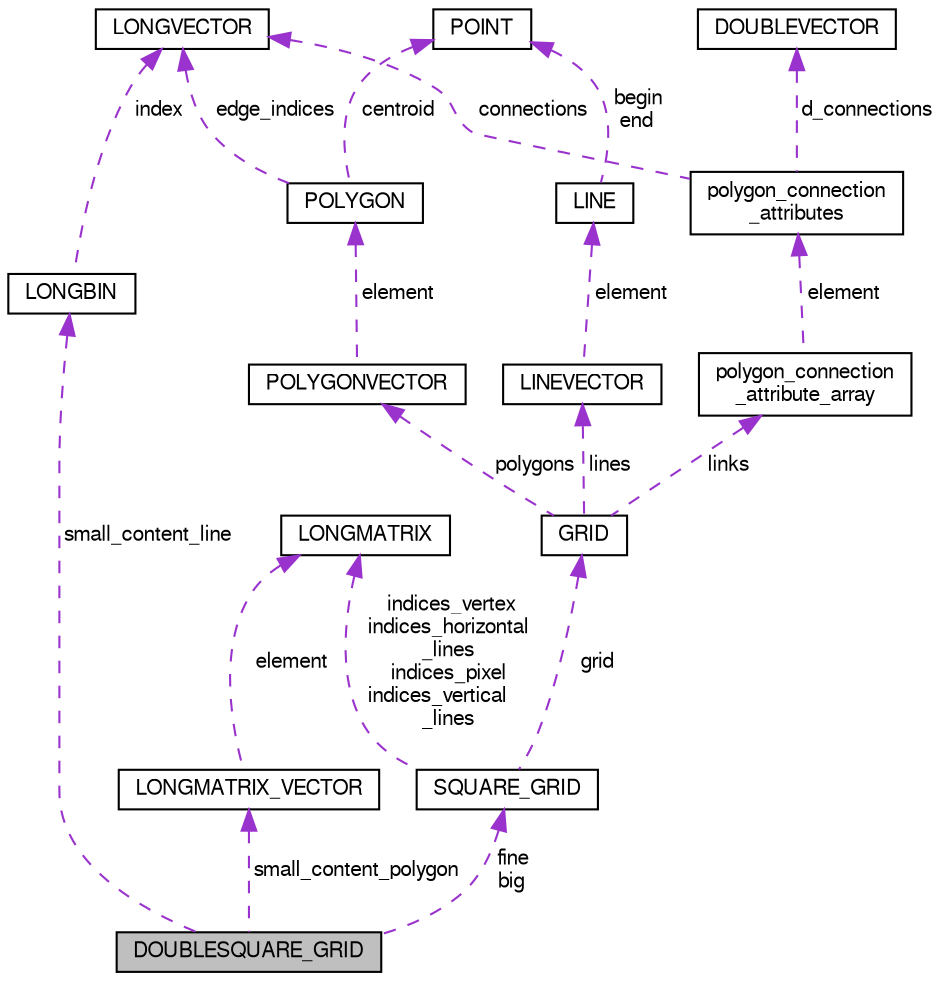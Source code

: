 digraph "DOUBLESQUARE_GRID"
{
  bgcolor="transparent";
  edge [fontname="FreeSans",fontsize="10",labelfontname="FreeSans",labelfontsize="10"];
  node [fontname="FreeSans",fontsize="10",shape=record];
  Node1 [label="DOUBLESQUARE_GRID",height=0.2,width=0.4,color="black", fillcolor="grey75", style="filled" fontcolor="black"];
  Node2 -> Node1 [dir="back",color="darkorchid3",fontsize="10",style="dashed",label=" small_content_line" ,fontname="FreeSans"];
  Node2 [label="LONGBIN",height=0.2,width=0.4,color="black",URL="$struct_l_o_n_g_b_i_n.html"];
  Node3 -> Node2 [dir="back",color="darkorchid3",fontsize="10",style="dashed",label=" index" ,fontname="FreeSans"];
  Node3 [label="LONGVECTOR",height=0.2,width=0.4,color="black",URL="$struct_l_o_n_g_v_e_c_t_o_r.html"];
  Node4 -> Node1 [dir="back",color="darkorchid3",fontsize="10",style="dashed",label=" small_content_polygon" ,fontname="FreeSans"];
  Node4 [label="LONGMATRIX_VECTOR",height=0.2,width=0.4,color="black",URL="$struct_l_o_n_g_m_a_t_r_i_x___v_e_c_t_o_r.html"];
  Node5 -> Node4 [dir="back",color="darkorchid3",fontsize="10",style="dashed",label=" element" ,fontname="FreeSans"];
  Node5 [label="LONGMATRIX",height=0.2,width=0.4,color="black",URL="$struct_l_o_n_g_m_a_t_r_i_x.html"];
  Node6 -> Node1 [dir="back",color="darkorchid3",fontsize="10",style="dashed",label=" fine\nbig" ,fontname="FreeSans"];
  Node6 [label="SQUARE_GRID",height=0.2,width=0.4,color="black",URL="$struct_s_q_u_a_r_e___g_r_i_d.html"];
  Node5 -> Node6 [dir="back",color="darkorchid3",fontsize="10",style="dashed",label=" indices_vertex\nindices_horizontal\l_lines\nindices_pixel\nindices_vertical\l_lines" ,fontname="FreeSans"];
  Node7 -> Node6 [dir="back",color="darkorchid3",fontsize="10",style="dashed",label=" grid" ,fontname="FreeSans"];
  Node7 [label="GRID",height=0.2,width=0.4,color="black",URL="$struct_g_r_i_d.html"];
  Node8 -> Node7 [dir="back",color="darkorchid3",fontsize="10",style="dashed",label=" links" ,fontname="FreeSans"];
  Node8 [label="polygon_connection\l_attribute_array",height=0.2,width=0.4,color="black",URL="$structpolygon__connection__attribute__array.html"];
  Node9 -> Node8 [dir="back",color="darkorchid3",fontsize="10",style="dashed",label=" element" ,fontname="FreeSans"];
  Node9 [label="polygon_connection\l_attributes",height=0.2,width=0.4,color="black",URL="$structpolygon__connection__attributes.html"];
  Node10 -> Node9 [dir="back",color="darkorchid3",fontsize="10",style="dashed",label=" d_connections" ,fontname="FreeSans"];
  Node10 [label="DOUBLEVECTOR",height=0.2,width=0.4,color="black",URL="$struct_d_o_u_b_l_e_v_e_c_t_o_r.html"];
  Node3 -> Node9 [dir="back",color="darkorchid3",fontsize="10",style="dashed",label=" connections" ,fontname="FreeSans"];
  Node11 -> Node7 [dir="back",color="darkorchid3",fontsize="10",style="dashed",label=" lines" ,fontname="FreeSans"];
  Node11 [label="LINEVECTOR",height=0.2,width=0.4,color="black",URL="$struct_l_i_n_e_v_e_c_t_o_r.html"];
  Node12 -> Node11 [dir="back",color="darkorchid3",fontsize="10",style="dashed",label=" element" ,fontname="FreeSans"];
  Node12 [label="LINE",height=0.2,width=0.4,color="black",URL="$struct_l_i_n_e.html"];
  Node13 -> Node12 [dir="back",color="darkorchid3",fontsize="10",style="dashed",label=" begin\nend" ,fontname="FreeSans"];
  Node13 [label="POINT",height=0.2,width=0.4,color="black",URL="$struct_p_o_i_n_t.html"];
  Node14 -> Node7 [dir="back",color="darkorchid3",fontsize="10",style="dashed",label=" polygons" ,fontname="FreeSans"];
  Node14 [label="POLYGONVECTOR",height=0.2,width=0.4,color="black",URL="$struct_p_o_l_y_g_o_n_v_e_c_t_o_r.html"];
  Node15 -> Node14 [dir="back",color="darkorchid3",fontsize="10",style="dashed",label=" element" ,fontname="FreeSans"];
  Node15 [label="POLYGON",height=0.2,width=0.4,color="black",URL="$struct_p_o_l_y_g_o_n.html"];
  Node13 -> Node15 [dir="back",color="darkorchid3",fontsize="10",style="dashed",label=" centroid" ,fontname="FreeSans"];
  Node3 -> Node15 [dir="back",color="darkorchid3",fontsize="10",style="dashed",label=" edge_indices" ,fontname="FreeSans"];
}
